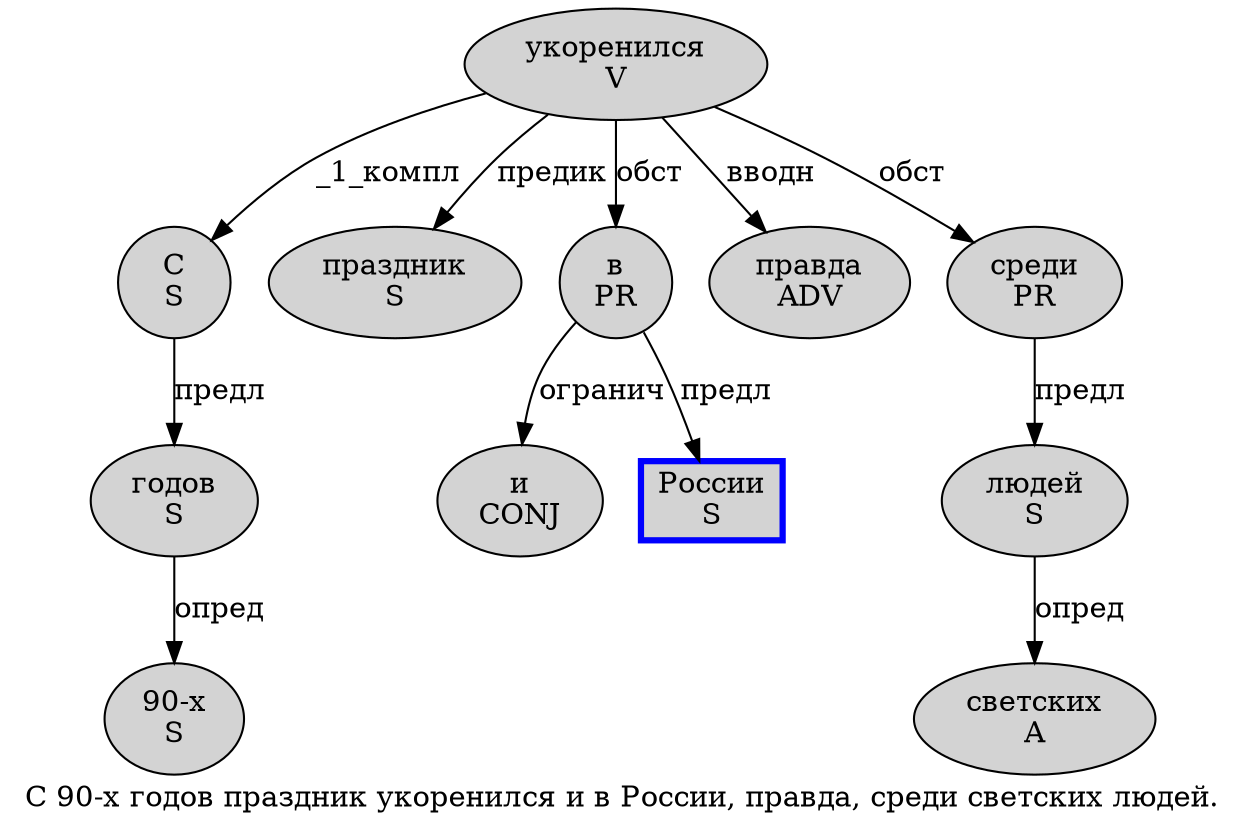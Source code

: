 digraph SENTENCE_180 {
	graph [label="С 90-х годов праздник укоренился и в России, правда, среди светских людей."]
	node [style=filled]
		0 [label="С
S" color="" fillcolor=lightgray penwidth=1 shape=ellipse]
		1 [label="90-х
S" color="" fillcolor=lightgray penwidth=1 shape=ellipse]
		2 [label="годов
S" color="" fillcolor=lightgray penwidth=1 shape=ellipse]
		3 [label="праздник
S" color="" fillcolor=lightgray penwidth=1 shape=ellipse]
		4 [label="укоренился
V" color="" fillcolor=lightgray penwidth=1 shape=ellipse]
		5 [label="и
CONJ" color="" fillcolor=lightgray penwidth=1 shape=ellipse]
		6 [label="в
PR" color="" fillcolor=lightgray penwidth=1 shape=ellipse]
		7 [label="России
S" color=blue fillcolor=lightgray penwidth=3 shape=box]
		9 [label="правда
ADV" color="" fillcolor=lightgray penwidth=1 shape=ellipse]
		11 [label="среди
PR" color="" fillcolor=lightgray penwidth=1 shape=ellipse]
		12 [label="светских
A" color="" fillcolor=lightgray penwidth=1 shape=ellipse]
		13 [label="людей
S" color="" fillcolor=lightgray penwidth=1 shape=ellipse]
			4 -> 0 [label="_1_компл"]
			4 -> 3 [label="предик"]
			4 -> 6 [label="обст"]
			4 -> 9 [label="вводн"]
			4 -> 11 [label="обст"]
			0 -> 2 [label="предл"]
			2 -> 1 [label="опред"]
			11 -> 13 [label="предл"]
			13 -> 12 [label="опред"]
			6 -> 5 [label="огранич"]
			6 -> 7 [label="предл"]
}